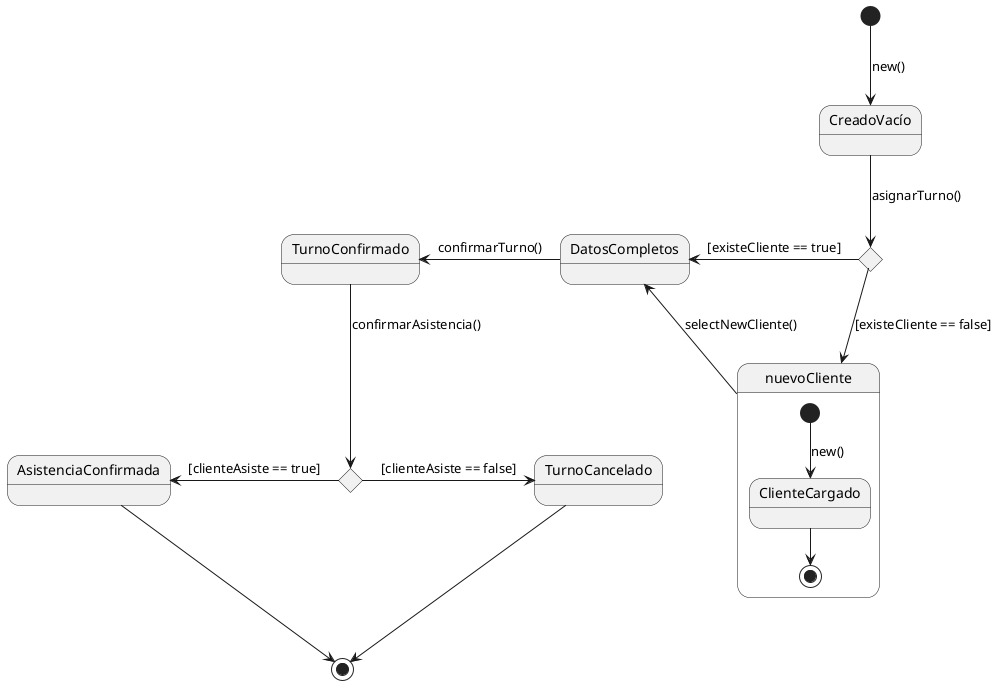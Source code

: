 @startuml Turno
 
[*] --> CreadoVacío : new()
state existeCliente <<choice>>
state clienteAsiste <<choice>>
state nuevoCliente {
   [*] --> ClienteCargado : new()
   ClienteCargado --> [*]
}
 
CreadoVacío --> existeCliente : asignarTurno()
existeCliente -left-> DatosCompletos : [existeCliente == true]
existeCliente --> nuevoCliente : [existeCliente == false]
nuevoCliente --> DatosCompletos : selectNewCliente()
DatosCompletos -left-> TurnoConfirmado : confirmarTurno()
TurnoConfirmado --> clienteAsiste : confirmarAsistencia()
clienteAsiste -left-> AsistenciaConfirmada : [clienteAsiste == true]
clienteAsiste -right-> TurnoCancelado : [clienteAsiste == false]
AsistenciaConfirmada --> [*]
TurnoCancelado -->[*]
@enduml